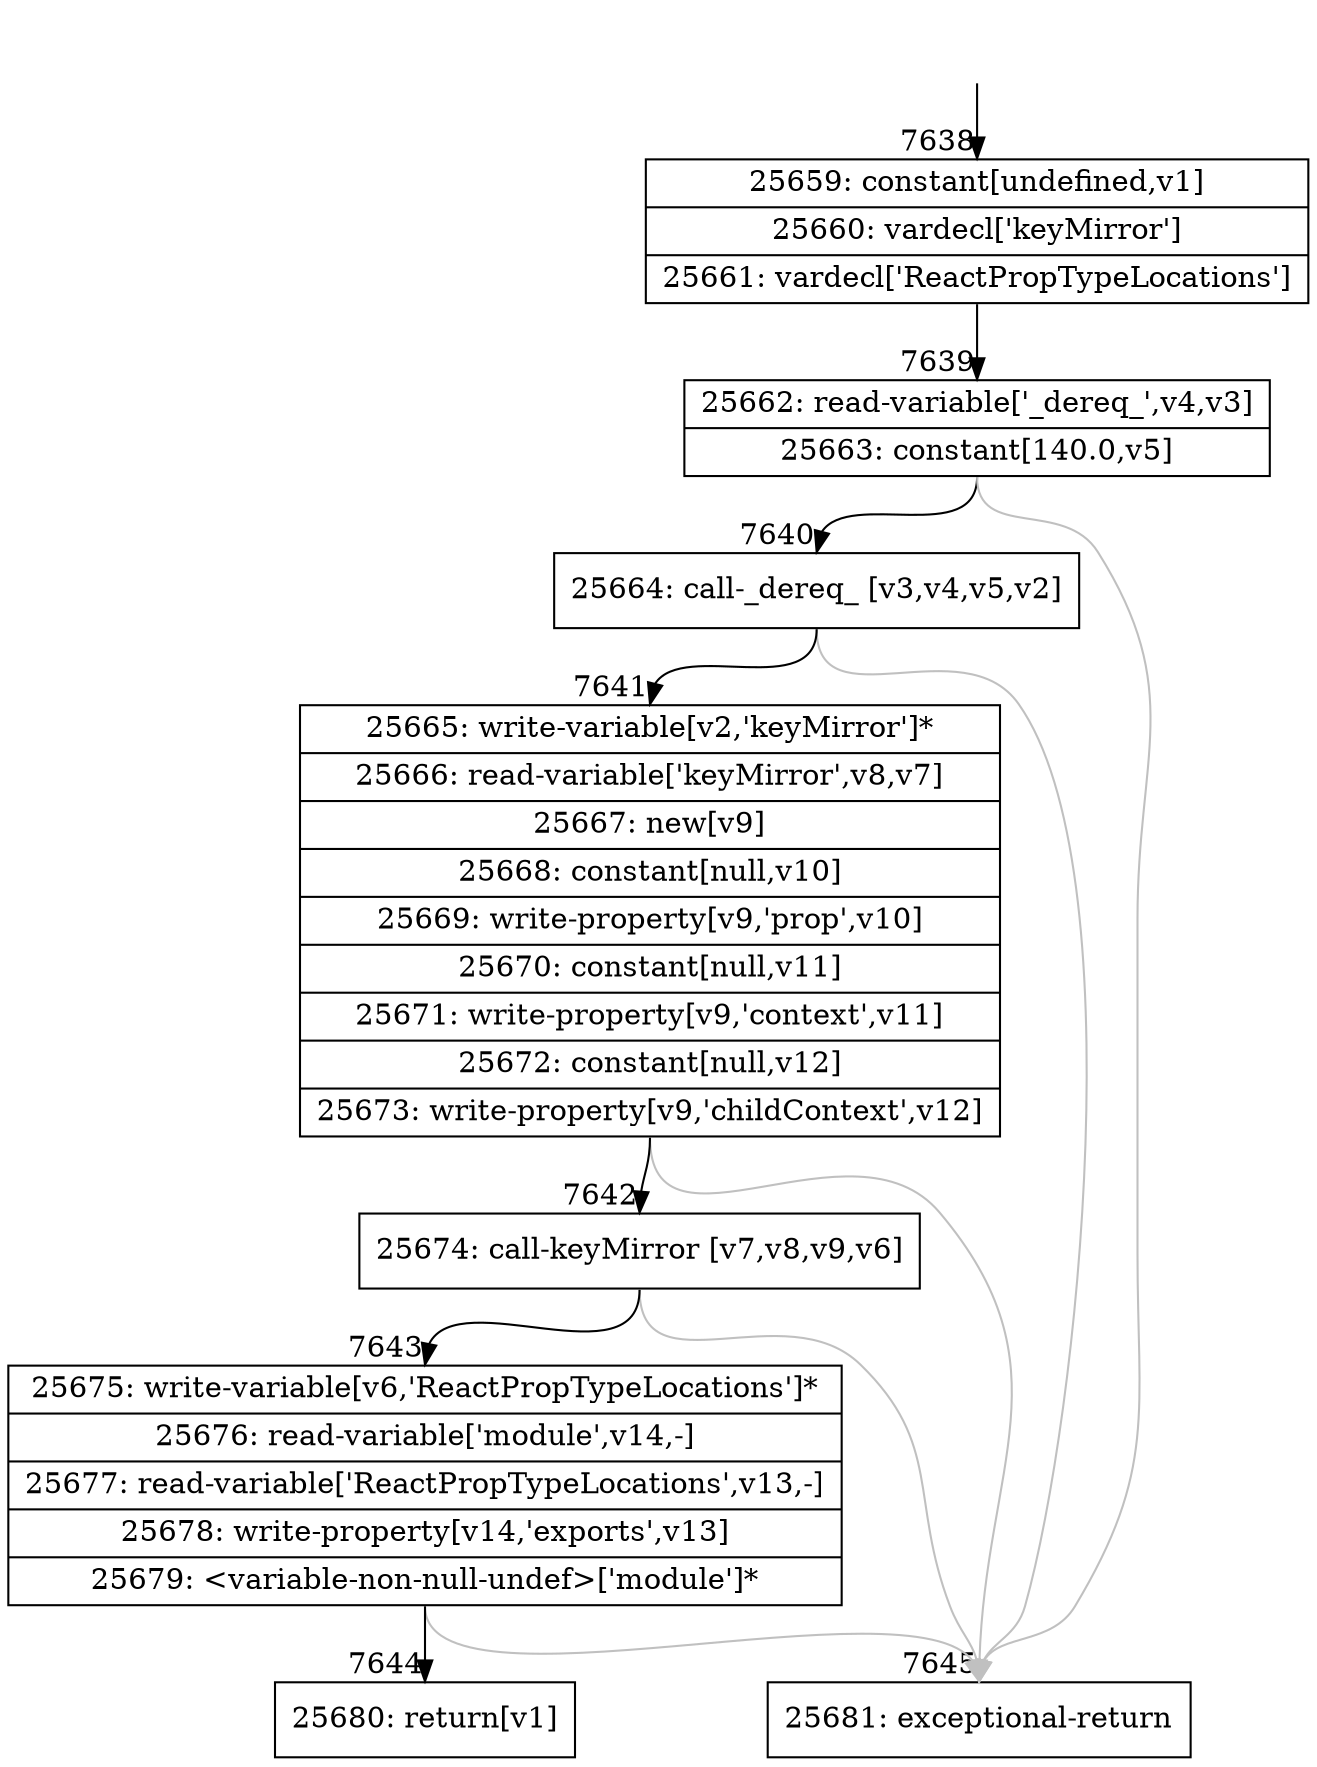 digraph {
rankdir="TD"
BB_entry537[shape=none,label=""];
BB_entry537 -> BB7638 [tailport=s, headport=n, headlabel="    7638"]
BB7638 [shape=record label="{25659: constant[undefined,v1]|25660: vardecl['keyMirror']|25661: vardecl['ReactPropTypeLocations']}" ] 
BB7638 -> BB7639 [tailport=s, headport=n, headlabel="      7639"]
BB7639 [shape=record label="{25662: read-variable['_dereq_',v4,v3]|25663: constant[140.0,v5]}" ] 
BB7639 -> BB7640 [tailport=s, headport=n, headlabel="      7640"]
BB7639 -> BB7645 [tailport=s, headport=n, color=gray, headlabel="      7645"]
BB7640 [shape=record label="{25664: call-_dereq_ [v3,v4,v5,v2]}" ] 
BB7640 -> BB7641 [tailport=s, headport=n, headlabel="      7641"]
BB7640 -> BB7645 [tailport=s, headport=n, color=gray]
BB7641 [shape=record label="{25665: write-variable[v2,'keyMirror']*|25666: read-variable['keyMirror',v8,v7]|25667: new[v9]|25668: constant[null,v10]|25669: write-property[v9,'prop',v10]|25670: constant[null,v11]|25671: write-property[v9,'context',v11]|25672: constant[null,v12]|25673: write-property[v9,'childContext',v12]}" ] 
BB7641 -> BB7642 [tailport=s, headport=n, headlabel="      7642"]
BB7641 -> BB7645 [tailport=s, headport=n, color=gray]
BB7642 [shape=record label="{25674: call-keyMirror [v7,v8,v9,v6]}" ] 
BB7642 -> BB7643 [tailport=s, headport=n, headlabel="      7643"]
BB7642 -> BB7645 [tailport=s, headport=n, color=gray]
BB7643 [shape=record label="{25675: write-variable[v6,'ReactPropTypeLocations']*|25676: read-variable['module',v14,-]|25677: read-variable['ReactPropTypeLocations',v13,-]|25678: write-property[v14,'exports',v13]|25679: \<variable-non-null-undef\>['module']*}" ] 
BB7643 -> BB7644 [tailport=s, headport=n, headlabel="      7644"]
BB7643 -> BB7645 [tailport=s, headport=n, color=gray]
BB7644 [shape=record label="{25680: return[v1]}" ] 
BB7645 [shape=record label="{25681: exceptional-return}" ] 
//#$~ 13507
}
